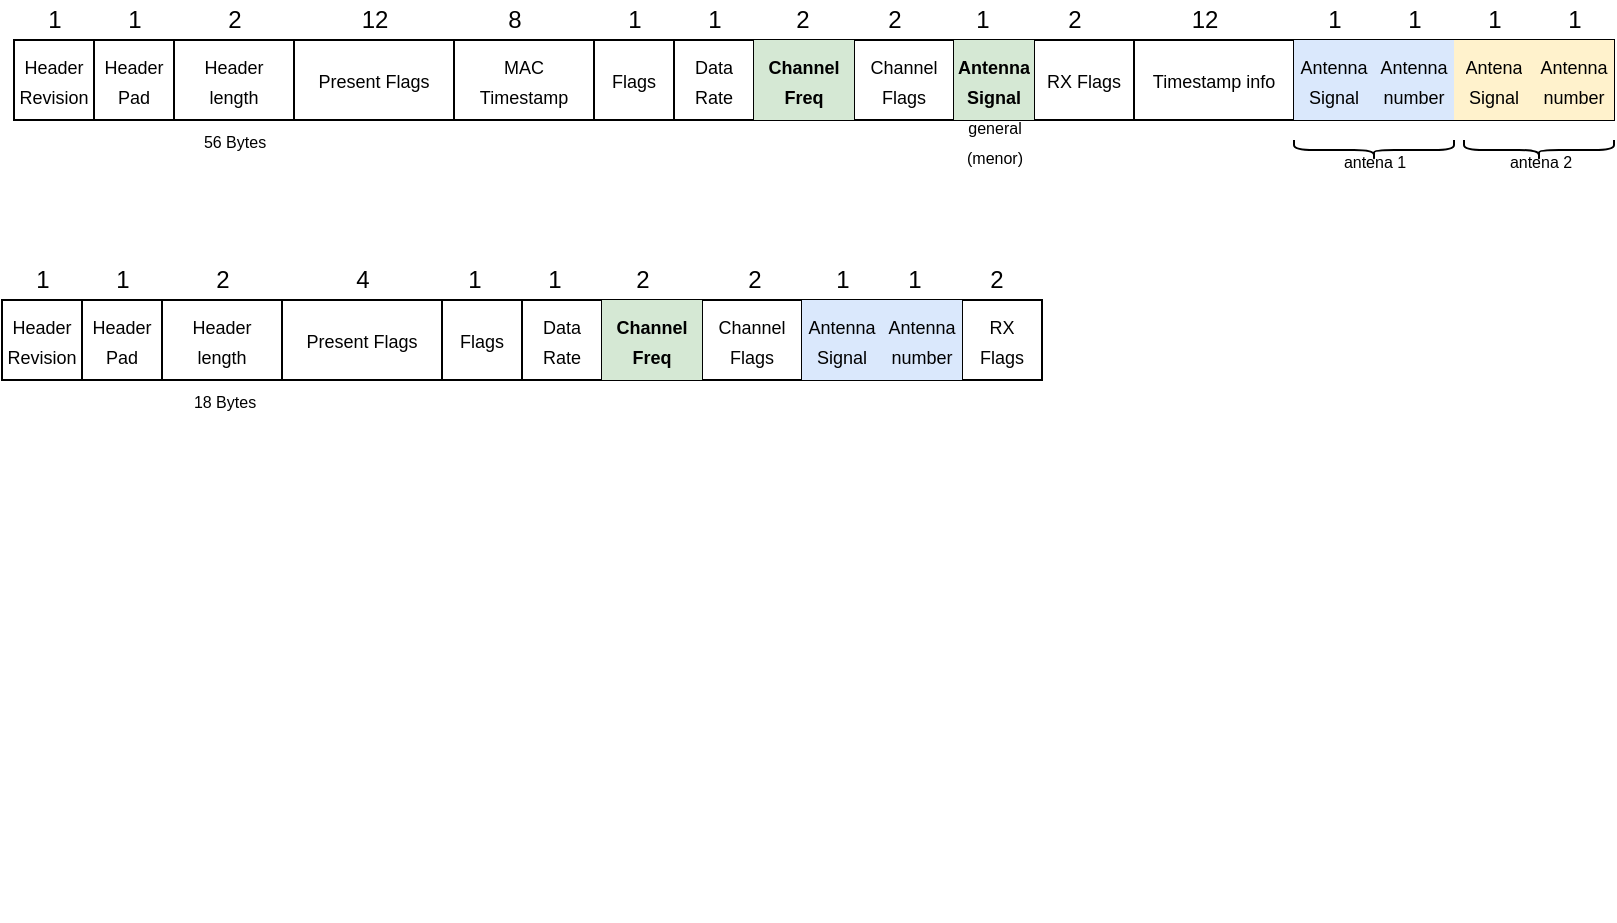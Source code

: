 <mxfile version="13.7.3" type="device"><diagram id="dfyia9RgRoUkFnUBZ7q-" name="Page-1"><mxGraphModel dx="1422" dy="713" grid="0" gridSize="10" guides="1" tooltips="1" connect="1" arrows="0" fold="1" page="1" pageScale="1" pageWidth="827" pageHeight="1169" math="0" shadow="0"><root><mxCell id="0"/><mxCell id="1" parent="0"/><mxCell id="lgiOHVEGV9wnLtLHDIqO-40" value="" style="shape=partialRectangle;html=1;whiteSpace=wrap;collapsible=0;dropTarget=0;pointerEvents=0;fillColor=none;top=0;left=0;bottom=0;right=0;points=[[0,0.5],[1,0.5]];portConstraint=eastwest;" parent="1" vertex="1"><mxGeometry x="414" y="640" width="180" height="40" as="geometry"/></mxCell><mxCell id="lgiOHVEGV9wnLtLHDIqO-41" value="" style="shape=partialRectangle;html=1;whiteSpace=wrap;connectable=0;fillColor=none;top=0;left=0;bottom=0;right=0;overflow=hidden;" parent="lgiOHVEGV9wnLtLHDIqO-40" vertex="1"><mxGeometry width="60" height="40" as="geometry"/></mxCell><mxCell id="lgiOHVEGV9wnLtLHDIqO-42" value="" style="shape=partialRectangle;html=1;whiteSpace=wrap;connectable=0;fillColor=none;top=0;left=0;bottom=0;right=0;overflow=hidden;" parent="lgiOHVEGV9wnLtLHDIqO-40" vertex="1"><mxGeometry x="60" width="60" height="40" as="geometry"/></mxCell><mxCell id="lgiOHVEGV9wnLtLHDIqO-43" value="" style="shape=partialRectangle;html=1;whiteSpace=wrap;connectable=0;fillColor=none;top=0;left=0;bottom=0;right=0;overflow=hidden;" parent="lgiOHVEGV9wnLtLHDIqO-40" vertex="1"><mxGeometry x="120" width="60" height="40" as="geometry"/></mxCell><mxCell id="lgiOHVEGV9wnLtLHDIqO-44" value="" style="shape=table;html=1;whiteSpace=wrap;startSize=0;container=1;collapsible=0;childLayout=tableLayout;" parent="1" vertex="1"><mxGeometry x="20" y="240" width="800" height="40" as="geometry"/></mxCell><mxCell id="lgiOHVEGV9wnLtLHDIqO-45" value="" style="shape=partialRectangle;html=1;whiteSpace=wrap;collapsible=0;dropTarget=0;pointerEvents=0;fillColor=none;top=0;left=0;bottom=0;right=0;points=[[0,0.5],[1,0.5]];portConstraint=eastwest;" parent="lgiOHVEGV9wnLtLHDIqO-44" vertex="1"><mxGeometry width="800" height="40" as="geometry"/></mxCell><mxCell id="lgiOHVEGV9wnLtLHDIqO-46" value="&lt;font style=&quot;font-size: 9px&quot;&gt;Header&lt;br&gt;Revision&lt;br&gt;&lt;/font&gt;" style="shape=partialRectangle;html=1;whiteSpace=wrap;connectable=0;fillColor=none;top=0;left=0;bottom=0;right=0;overflow=hidden;" parent="lgiOHVEGV9wnLtLHDIqO-45" vertex="1"><mxGeometry width="40" height="40" as="geometry"/></mxCell><mxCell id="lgiOHVEGV9wnLtLHDIqO-47" value="&lt;font style=&quot;font-size: 9px&quot;&gt;Header Pad&lt;/font&gt;" style="shape=partialRectangle;html=1;whiteSpace=wrap;connectable=0;fillColor=none;top=0;left=0;bottom=0;right=0;overflow=hidden;" parent="lgiOHVEGV9wnLtLHDIqO-45" vertex="1"><mxGeometry x="40" width="40" height="40" as="geometry"/></mxCell><mxCell id="lgiOHVEGV9wnLtLHDIqO-57" value="&lt;font style=&quot;font-size: 9px&quot;&gt;Header&lt;br&gt;length&lt;/font&gt;" style="shape=partialRectangle;html=1;whiteSpace=wrap;connectable=0;fillColor=none;top=0;left=0;bottom=0;right=0;overflow=hidden;" parent="lgiOHVEGV9wnLtLHDIqO-45" vertex="1"><mxGeometry x="80" width="60" height="40" as="geometry"/></mxCell><mxCell id="lgiOHVEGV9wnLtLHDIqO-72" value="&lt;font style=&quot;font-size: 9px&quot;&gt;Present Flags&lt;/font&gt;" style="shape=partialRectangle;html=1;whiteSpace=wrap;connectable=0;fillColor=none;top=0;left=0;bottom=0;right=0;overflow=hidden;" parent="lgiOHVEGV9wnLtLHDIqO-45" vertex="1"><mxGeometry x="140" width="80" height="40" as="geometry"/></mxCell><mxCell id="lgiOHVEGV9wnLtLHDIqO-71" value="&lt;font style=&quot;font-size: 9px&quot;&gt;MAC&lt;br&gt;Timestamp&lt;/font&gt;" style="shape=partialRectangle;html=1;whiteSpace=wrap;connectable=0;fillColor=none;top=0;left=0;bottom=0;right=0;overflow=hidden;" parent="lgiOHVEGV9wnLtLHDIqO-45" vertex="1"><mxGeometry x="220" width="70" height="40" as="geometry"/></mxCell><mxCell id="lgiOHVEGV9wnLtLHDIqO-70" value="&lt;font style=&quot;font-size: 9px&quot;&gt;Flags&lt;/font&gt;" style="shape=partialRectangle;html=1;whiteSpace=wrap;connectable=0;fillColor=none;top=0;left=0;bottom=0;right=0;overflow=hidden;" parent="lgiOHVEGV9wnLtLHDIqO-45" vertex="1"><mxGeometry x="290" width="40" height="40" as="geometry"/></mxCell><mxCell id="lgiOHVEGV9wnLtLHDIqO-69" value="&lt;font style=&quot;font-size: 9px&quot;&gt;Data Rate&lt;/font&gt;" style="shape=partialRectangle;html=1;whiteSpace=wrap;connectable=0;fillColor=none;top=0;left=0;bottom=0;right=0;overflow=hidden;" parent="lgiOHVEGV9wnLtLHDIqO-45" vertex="1"><mxGeometry x="330" width="40" height="40" as="geometry"/></mxCell><mxCell id="lgiOHVEGV9wnLtLHDIqO-68" value="&lt;font style=&quot;font-size: 9px&quot;&gt;&lt;b&gt;Channel Freq&lt;/b&gt;&lt;/font&gt;" style="shape=partialRectangle;html=1;whiteSpace=wrap;connectable=0;top=0;left=0;bottom=0;right=0;overflow=hidden;strokeWidth=1;perimeterSpacing=0;fillColor=#d5e8d4;" parent="lgiOHVEGV9wnLtLHDIqO-45" vertex="1"><mxGeometry x="370" width="50" height="40" as="geometry"/></mxCell><mxCell id="lgiOHVEGV9wnLtLHDIqO-67" value="&lt;font style=&quot;font-size: 9px&quot;&gt;Channel Flags&lt;/font&gt;" style="shape=partialRectangle;html=1;whiteSpace=wrap;connectable=0;fillColor=none;top=0;left=0;bottom=0;right=0;overflow=hidden;" parent="lgiOHVEGV9wnLtLHDIqO-45" vertex="1"><mxGeometry x="420" width="50" height="40" as="geometry"/></mxCell><mxCell id="lgiOHVEGV9wnLtLHDIqO-66" value="&lt;font style=&quot;font-size: 9px&quot;&gt;&lt;b&gt;Antenna&lt;br&gt;Signal&lt;/b&gt;&lt;/font&gt;" style="shape=partialRectangle;html=1;whiteSpace=wrap;connectable=0;top=0;left=0;bottom=0;right=0;overflow=hidden;fillColor=#d5e8d4;" parent="lgiOHVEGV9wnLtLHDIqO-45" vertex="1"><mxGeometry x="470" width="40" height="40" as="geometry"/></mxCell><mxCell id="lgiOHVEGV9wnLtLHDIqO-65" value="&lt;font style=&quot;font-size: 9px&quot;&gt;RX Flags&lt;/font&gt;" style="shape=partialRectangle;html=1;whiteSpace=wrap;connectable=0;fillColor=none;top=0;left=0;bottom=0;right=0;overflow=hidden;" parent="lgiOHVEGV9wnLtLHDIqO-45" vertex="1"><mxGeometry x="510" width="50" height="40" as="geometry"/></mxCell><mxCell id="lgiOHVEGV9wnLtLHDIqO-64" value="&lt;font style=&quot;font-size: 9px&quot;&gt;Timestamp info&lt;/font&gt;" style="shape=partialRectangle;html=1;whiteSpace=wrap;connectable=0;fillColor=none;top=0;left=0;bottom=0;right=0;overflow=hidden;" parent="lgiOHVEGV9wnLtLHDIqO-45" vertex="1"><mxGeometry x="560" width="80" height="40" as="geometry"/></mxCell><mxCell id="lgiOHVEGV9wnLtLHDIqO-63" value="&lt;font style=&quot;font-size: 9px&quot;&gt;Antenna Signal&lt;/font&gt;" style="shape=partialRectangle;html=1;whiteSpace=wrap;connectable=0;top=0;left=0;bottom=0;right=0;overflow=hidden;fillColor=#dae8fc;" parent="lgiOHVEGV9wnLtLHDIqO-45" vertex="1"><mxGeometry x="640" width="40" height="40" as="geometry"/></mxCell><mxCell id="lgiOHVEGV9wnLtLHDIqO-62" value="&lt;font style=&quot;font-size: 9px&quot;&gt;Antenna number&lt;/font&gt;" style="shape=partialRectangle;html=1;whiteSpace=wrap;connectable=0;top=0;left=0;bottom=0;right=0;overflow=hidden;fillColor=#dae8fc;" parent="lgiOHVEGV9wnLtLHDIqO-45" vertex="1"><mxGeometry x="680" width="40" height="40" as="geometry"/></mxCell><mxCell id="lgiOHVEGV9wnLtLHDIqO-61" value="&lt;font style=&quot;font-size: 9px&quot;&gt;Antena&lt;br&gt;Signal&lt;/font&gt;" style="shape=partialRectangle;html=1;whiteSpace=wrap;connectable=0;fillColor=#fff2cc;top=0;left=0;bottom=0;right=0;overflow=hidden;" parent="lgiOHVEGV9wnLtLHDIqO-45" vertex="1"><mxGeometry x="720" width="40" height="40" as="geometry"/></mxCell><mxCell id="lgiOHVEGV9wnLtLHDIqO-60" value="&lt;font style=&quot;font-size: 9px&quot;&gt;Antenna number&lt;/font&gt;" style="shape=partialRectangle;html=1;whiteSpace=wrap;connectable=0;fillColor=#fff2cc;top=0;left=0;bottom=0;right=0;overflow=hidden;" parent="lgiOHVEGV9wnLtLHDIqO-45" vertex="1"><mxGeometry x="760" width="40" height="40" as="geometry"/></mxCell><mxCell id="lgiOHVEGV9wnLtLHDIqO-73" value="1" style="text;html=1;align=center;verticalAlign=middle;resizable=0;points=[];autosize=1;" parent="1" vertex="1"><mxGeometry x="30" y="220" width="20" height="20" as="geometry"/></mxCell><mxCell id="lgiOHVEGV9wnLtLHDIqO-74" value="2" style="text;html=1;align=center;verticalAlign=middle;resizable=0;points=[];autosize=1;" parent="1" vertex="1"><mxGeometry x="120" y="220" width="20" height="20" as="geometry"/></mxCell><mxCell id="lgiOHVEGV9wnLtLHDIqO-75" value="12" style="text;html=1;align=center;verticalAlign=middle;resizable=0;points=[];autosize=1;" parent="1" vertex="1"><mxGeometry x="185" y="220" width="30" height="20" as="geometry"/></mxCell><mxCell id="lgiOHVEGV9wnLtLHDIqO-76" value="8" style="text;html=1;align=center;verticalAlign=middle;resizable=0;points=[];autosize=1;" parent="1" vertex="1"><mxGeometry x="260" y="220" width="20" height="20" as="geometry"/></mxCell><mxCell id="lgiOHVEGV9wnLtLHDIqO-77" value="1" style="text;html=1;align=center;verticalAlign=middle;resizable=0;points=[];autosize=1;" parent="1" vertex="1"><mxGeometry x="70" y="220" width="20" height="20" as="geometry"/></mxCell><mxCell id="lgiOHVEGV9wnLtLHDIqO-78" value="1" style="text;html=1;align=center;verticalAlign=middle;resizable=0;points=[];autosize=1;" parent="1" vertex="1"><mxGeometry x="320" y="220" width="20" height="20" as="geometry"/></mxCell><mxCell id="lgiOHVEGV9wnLtLHDIqO-79" value="1" style="text;html=1;align=center;verticalAlign=middle;resizable=0;points=[];autosize=1;" parent="1" vertex="1"><mxGeometry x="360" y="220" width="20" height="20" as="geometry"/></mxCell><mxCell id="lgiOHVEGV9wnLtLHDIqO-80" value="1" style="text;html=1;align=center;verticalAlign=middle;resizable=0;points=[];autosize=1;" parent="1" vertex="1"><mxGeometry x="494" y="220" width="20" height="20" as="geometry"/></mxCell><mxCell id="lgiOHVEGV9wnLtLHDIqO-81" value="1" style="text;html=1;align=center;verticalAlign=middle;resizable=0;points=[];autosize=1;" parent="1" vertex="1"><mxGeometry x="670" y="220" width="20" height="20" as="geometry"/></mxCell><mxCell id="lgiOHVEGV9wnLtLHDIqO-82" value="1" style="text;html=1;align=center;verticalAlign=middle;resizable=0;points=[];autosize=1;" parent="1" vertex="1"><mxGeometry x="710" y="220" width="20" height="20" as="geometry"/></mxCell><mxCell id="lgiOHVEGV9wnLtLHDIqO-83" value="1" style="text;html=1;align=center;verticalAlign=middle;resizable=0;points=[];autosize=1;" parent="1" vertex="1"><mxGeometry x="750" y="220" width="20" height="20" as="geometry"/></mxCell><mxCell id="lgiOHVEGV9wnLtLHDIqO-84" value="1" style="text;html=1;align=center;verticalAlign=middle;resizable=0;points=[];autosize=1;" parent="1" vertex="1"><mxGeometry x="790" y="220" width="20" height="20" as="geometry"/></mxCell><mxCell id="lgiOHVEGV9wnLtLHDIqO-85" value="2" style="text;html=1;align=center;verticalAlign=middle;resizable=0;points=[];autosize=1;" parent="1" vertex="1"><mxGeometry x="404" y="220" width="20" height="20" as="geometry"/></mxCell><mxCell id="lgiOHVEGV9wnLtLHDIqO-86" value="2" style="text;html=1;align=center;verticalAlign=middle;resizable=0;points=[];autosize=1;" parent="1" vertex="1"><mxGeometry x="450" y="220" width="20" height="20" as="geometry"/></mxCell><mxCell id="lgiOHVEGV9wnLtLHDIqO-87" value="2" style="text;html=1;align=center;verticalAlign=middle;resizable=0;points=[];autosize=1;" parent="1" vertex="1"><mxGeometry x="540" y="220" width="20" height="20" as="geometry"/></mxCell><mxCell id="lgiOHVEGV9wnLtLHDIqO-88" value="12" style="text;html=1;align=center;verticalAlign=middle;resizable=0;points=[];autosize=1;" parent="1" vertex="1"><mxGeometry x="600" y="220" width="30" height="20" as="geometry"/></mxCell><mxCell id="lgiOHVEGV9wnLtLHDIqO-89" value="&lt;font style=&quot;font-size: 8px ; line-height: 120%&quot;&gt;general&lt;br&gt;(menor)&lt;br&gt;&lt;/font&gt;" style="text;html=1;align=center;verticalAlign=middle;resizable=0;points=[];autosize=1;" parent="1" vertex="1"><mxGeometry x="490" y="275" width="40" height="30" as="geometry"/></mxCell><mxCell id="lgiOHVEGV9wnLtLHDIqO-90" value="" style="shape=curlyBracket;whiteSpace=wrap;html=1;rounded=1;strokeColor=#000000;strokeWidth=1;fillColor=#ffffff;rotation=-90;" parent="1" vertex="1"><mxGeometry x="695" y="255" width="10" height="80" as="geometry"/></mxCell><mxCell id="lgiOHVEGV9wnLtLHDIqO-91" value="" style="shape=curlyBracket;whiteSpace=wrap;html=1;rounded=1;strokeColor=#000000;strokeWidth=1;fillColor=#ffffff;rotation=-90;" parent="1" vertex="1"><mxGeometry x="777.5" y="257.5" width="10" height="75" as="geometry"/></mxCell><mxCell id="lgiOHVEGV9wnLtLHDIqO-92" value="&lt;font style=&quot;font-size: 8px&quot;&gt;antena 1&lt;/font&gt;" style="text;html=1;align=center;verticalAlign=middle;resizable=0;points=[];autosize=1;" parent="1" vertex="1"><mxGeometry x="675" y="290" width="50" height="20" as="geometry"/></mxCell><mxCell id="lgiOHVEGV9wnLtLHDIqO-93" value="&lt;font style=&quot;font-size: 8px&quot;&gt;antena 2&lt;/font&gt;" style="text;html=1;align=center;verticalAlign=middle;resizable=0;points=[];autosize=1;" parent="1" vertex="1"><mxGeometry x="757.5" y="290" width="50" height="20" as="geometry"/></mxCell><mxCell id="lgiOHVEGV9wnLtLHDIqO-107" value="&lt;font style=&quot;font-size: 8px&quot;&gt;56 Bytes&lt;/font&gt;" style="text;html=1;align=center;verticalAlign=middle;resizable=0;points=[];autosize=1;" parent="1" vertex="1"><mxGeometry x="109.5" y="280" width="41" height="20" as="geometry"/></mxCell><mxCell id="lgiOHVEGV9wnLtLHDIqO-126" value="1" style="text;html=1;align=center;verticalAlign=middle;resizable=0;points=[];autosize=1;" parent="1" vertex="1"><mxGeometry x="24" y="350" width="20" height="20" as="geometry"/></mxCell><mxCell id="lgiOHVEGV9wnLtLHDIqO-127" value="2" style="text;html=1;align=center;verticalAlign=middle;resizable=0;points=[];autosize=1;" parent="1" vertex="1"><mxGeometry x="114" y="350" width="20" height="20" as="geometry"/></mxCell><mxCell id="lgiOHVEGV9wnLtLHDIqO-128" value="4" style="text;html=1;align=center;verticalAlign=middle;resizable=0;points=[];autosize=1;" parent="1" vertex="1"><mxGeometry x="184" y="350" width="20" height="20" as="geometry"/></mxCell><mxCell id="lgiOHVEGV9wnLtLHDIqO-130" value="1" style="text;html=1;align=center;verticalAlign=middle;resizable=0;points=[];autosize=1;" parent="1" vertex="1"><mxGeometry x="64" y="350" width="20" height="20" as="geometry"/></mxCell><mxCell id="lgiOHVEGV9wnLtLHDIqO-131" value="1" style="text;html=1;align=center;verticalAlign=middle;resizable=0;points=[];autosize=1;" parent="1" vertex="1"><mxGeometry x="240" y="350" width="20" height="20" as="geometry"/></mxCell><mxCell id="lgiOHVEGV9wnLtLHDIqO-132" value="1" style="text;html=1;align=center;verticalAlign=middle;resizable=0;points=[];autosize=1;" parent="1" vertex="1"><mxGeometry x="280" y="350" width="20" height="20" as="geometry"/></mxCell><mxCell id="lgiOHVEGV9wnLtLHDIqO-133" value="1" style="text;html=1;align=center;verticalAlign=middle;resizable=0;points=[];autosize=1;" parent="1" vertex="1"><mxGeometry x="424" y="350" width="20" height="20" as="geometry"/></mxCell><mxCell id="lgiOHVEGV9wnLtLHDIqO-134" value="1" style="text;html=1;align=center;verticalAlign=middle;resizable=0;points=[];autosize=1;" parent="1" vertex="1"><mxGeometry x="460" y="350" width="20" height="20" as="geometry"/></mxCell><mxCell id="lgiOHVEGV9wnLtLHDIqO-135" value="2" style="text;html=1;align=center;verticalAlign=middle;resizable=0;points=[];autosize=1;" parent="1" vertex="1"><mxGeometry x="502" y="351" width="17" height="18" as="geometry"/></mxCell><mxCell id="lgiOHVEGV9wnLtLHDIqO-138" value="2" style="text;html=1;align=center;verticalAlign=middle;resizable=0;points=[];autosize=1;" parent="1" vertex="1"><mxGeometry x="324" y="350" width="20" height="20" as="geometry"/></mxCell><mxCell id="lgiOHVEGV9wnLtLHDIqO-139" value="2" style="text;html=1;align=center;verticalAlign=middle;resizable=0;points=[];autosize=1;" parent="1" vertex="1"><mxGeometry x="380" y="350" width="20" height="20" as="geometry"/></mxCell><mxCell id="lgiOHVEGV9wnLtLHDIqO-147" value="&lt;font style=&quot;font-size: 8px&quot;&gt;18 Bytes&lt;/font&gt;" style="text;html=1;align=center;verticalAlign=middle;resizable=0;points=[];autosize=1;" parent="1" vertex="1"><mxGeometry x="99.5" y="410" width="50" height="20" as="geometry"/></mxCell><mxCell id="lgiOHVEGV9wnLtLHDIqO-108" value="" style="shape=table;html=1;whiteSpace=wrap;startSize=0;container=1;collapsible=0;childLayout=tableLayout;" parent="1" vertex="1"><mxGeometry x="14" y="370" width="520" height="40" as="geometry"/></mxCell><mxCell id="lgiOHVEGV9wnLtLHDIqO-109" value="" style="shape=partialRectangle;html=1;whiteSpace=wrap;collapsible=0;dropTarget=0;pointerEvents=0;fillColor=none;top=0;left=0;bottom=0;right=0;points=[[0,0.5],[1,0.5]];portConstraint=eastwest;" parent="lgiOHVEGV9wnLtLHDIqO-108" vertex="1"><mxGeometry width="520" height="40" as="geometry"/></mxCell><mxCell id="lgiOHVEGV9wnLtLHDIqO-110" value="&lt;font style=&quot;font-size: 9px&quot;&gt;Header&lt;br&gt;Revision&lt;br&gt;&lt;/font&gt;" style="shape=partialRectangle;html=1;whiteSpace=wrap;connectable=0;fillColor=none;top=0;left=0;bottom=0;right=0;overflow=hidden;" parent="lgiOHVEGV9wnLtLHDIqO-109" vertex="1"><mxGeometry width="40" height="40" as="geometry"/></mxCell><mxCell id="lgiOHVEGV9wnLtLHDIqO-111" value="&lt;font style=&quot;font-size: 9px&quot;&gt;Header Pad&lt;/font&gt;" style="shape=partialRectangle;html=1;whiteSpace=wrap;connectable=0;fillColor=none;top=0;left=0;bottom=0;right=0;overflow=hidden;" parent="lgiOHVEGV9wnLtLHDIqO-109" vertex="1"><mxGeometry x="40" width="40" height="40" as="geometry"/></mxCell><mxCell id="lgiOHVEGV9wnLtLHDIqO-112" value="&lt;font style=&quot;font-size: 9px&quot;&gt;Header&lt;br&gt;length&lt;/font&gt;" style="shape=partialRectangle;html=1;whiteSpace=wrap;connectable=0;fillColor=none;top=0;left=0;bottom=0;right=0;overflow=hidden;" parent="lgiOHVEGV9wnLtLHDIqO-109" vertex="1"><mxGeometry x="80" width="60" height="40" as="geometry"/></mxCell><mxCell id="lgiOHVEGV9wnLtLHDIqO-113" value="&lt;font style=&quot;font-size: 9px&quot;&gt;Present Flags&lt;/font&gt;" style="shape=partialRectangle;html=1;whiteSpace=wrap;connectable=0;fillColor=none;top=0;left=0;bottom=0;right=0;overflow=hidden;" parent="lgiOHVEGV9wnLtLHDIqO-109" vertex="1"><mxGeometry x="140" width="80" height="40" as="geometry"/></mxCell><mxCell id="lgiOHVEGV9wnLtLHDIqO-115" value="&lt;font style=&quot;font-size: 9px&quot;&gt;Flags&lt;/font&gt;" style="shape=partialRectangle;html=1;whiteSpace=wrap;connectable=0;fillColor=none;top=0;left=0;bottom=0;right=0;overflow=hidden;" parent="lgiOHVEGV9wnLtLHDIqO-109" vertex="1"><mxGeometry x="220" width="40" height="40" as="geometry"/></mxCell><mxCell id="lgiOHVEGV9wnLtLHDIqO-116" value="&lt;font style=&quot;font-size: 9px&quot;&gt;Data Rate&lt;/font&gt;" style="shape=partialRectangle;html=1;whiteSpace=wrap;connectable=0;fillColor=none;top=0;left=0;bottom=0;right=0;overflow=hidden;" parent="lgiOHVEGV9wnLtLHDIqO-109" vertex="1"><mxGeometry x="260" width="40" height="40" as="geometry"/></mxCell><mxCell id="lgiOHVEGV9wnLtLHDIqO-117" value="&lt;font style=&quot;font-size: 9px&quot;&gt;&lt;b&gt;Channel Freq&lt;/b&gt;&lt;/font&gt;" style="shape=partialRectangle;html=1;whiteSpace=wrap;connectable=0;top=0;left=0;bottom=0;right=0;overflow=hidden;strokeWidth=1;perimeterSpacing=0;fillColor=#d5e8d4;" parent="lgiOHVEGV9wnLtLHDIqO-109" vertex="1"><mxGeometry x="300" width="50" height="40" as="geometry"/></mxCell><mxCell id="lgiOHVEGV9wnLtLHDIqO-118" value="&lt;font style=&quot;font-size: 9px&quot;&gt;Channel Flags&lt;/font&gt;" style="shape=partialRectangle;html=1;whiteSpace=wrap;connectable=0;fillColor=none;top=0;left=0;bottom=0;right=0;overflow=hidden;" parent="lgiOHVEGV9wnLtLHDIqO-109" vertex="1"><mxGeometry x="350" width="50" height="40" as="geometry"/></mxCell><mxCell id="lgiOHVEGV9wnLtLHDIqO-122" value="&lt;font style=&quot;font-size: 9px&quot;&gt;Antenna Signal&lt;/font&gt;" style="shape=partialRectangle;html=1;whiteSpace=wrap;connectable=0;top=0;left=0;bottom=0;right=0;overflow=hidden;fillColor=#dae8fc;" parent="lgiOHVEGV9wnLtLHDIqO-109" vertex="1"><mxGeometry x="400" width="40" height="40" as="geometry"/></mxCell><mxCell id="lgiOHVEGV9wnLtLHDIqO-123" value="&lt;font style=&quot;font-size: 9px&quot;&gt;Antenna number&lt;/font&gt;" style="shape=partialRectangle;html=1;whiteSpace=wrap;connectable=0;top=0;left=0;bottom=0;right=0;overflow=hidden;fillColor=#dae8fc;" parent="lgiOHVEGV9wnLtLHDIqO-109" vertex="1"><mxGeometry x="440" width="40" height="40" as="geometry"/></mxCell><mxCell id="lgiOHVEGV9wnLtLHDIqO-148" value="&lt;font style=&quot;font-size: 9px&quot;&gt;RX&lt;br&gt;Flags&lt;/font&gt;" style="shape=partialRectangle;html=1;whiteSpace=wrap;connectable=0;top=0;left=0;bottom=0;right=0;overflow=hidden;strokeWidth=1;perimeterSpacing=0;fillColor=none;" parent="lgiOHVEGV9wnLtLHDIqO-109" vertex="1"><mxGeometry x="480" width="40" height="40" as="geometry"/></mxCell></root></mxGraphModel></diagram></mxfile>